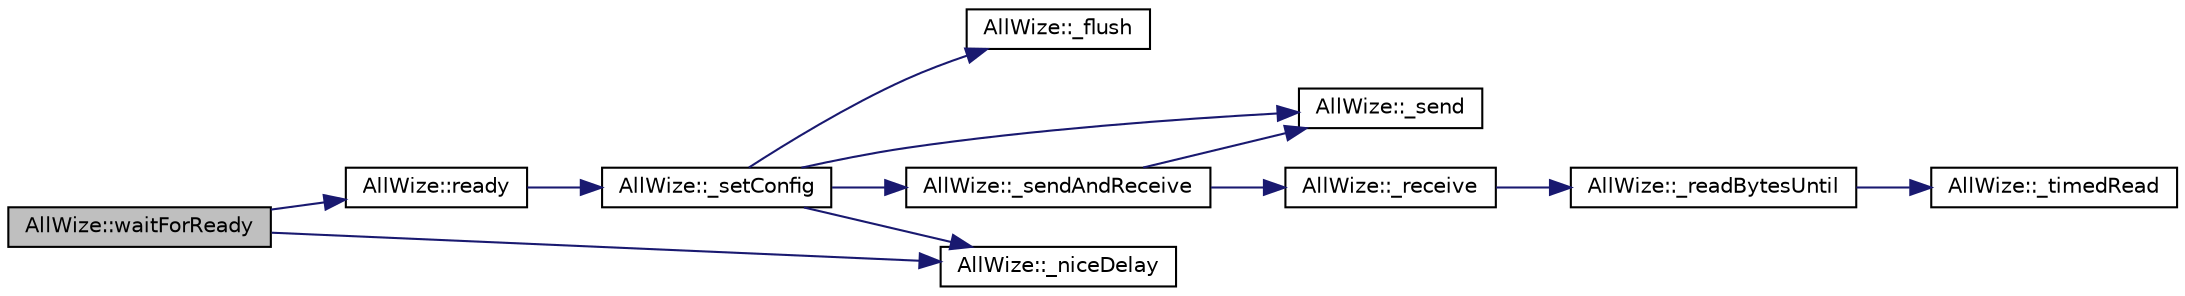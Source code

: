 digraph "AllWize::waitForReady"
{
  edge [fontname="Helvetica",fontsize="10",labelfontname="Helvetica",labelfontsize="10"];
  node [fontname="Helvetica",fontsize="10",shape=record];
  rankdir="LR";
  Node1707 [label="AllWize::waitForReady",height=0.2,width=0.4,color="black", fillcolor="grey75", style="filled", fontcolor="black"];
  Node1707 -> Node1708 [color="midnightblue",fontsize="10",style="solid",fontname="Helvetica"];
  Node1708 [label="AllWize::ready",height=0.2,width=0.4,color="black", fillcolor="white", style="filled",URL="$classAllWize.html#abc11db103b75ef6cf585c18cca13142c",tooltip="Test whether the radio module is ready or not. "];
  Node1708 -> Node1709 [color="midnightblue",fontsize="10",style="solid",fontname="Helvetica"];
  Node1709 [label="AllWize::_setConfig",height=0.2,width=0.4,color="black", fillcolor="white", style="filled",URL="$classAllWize.html#a493af0599b973f713192b175000264e6",tooltip="Sets or unsets config mode. "];
  Node1709 -> Node1710 [color="midnightblue",fontsize="10",style="solid",fontname="Helvetica"];
  Node1710 [label="AllWize::_flush",height=0.2,width=0.4,color="black", fillcolor="white", style="filled",URL="$classAllWize.html#ace21941ce1a1174ef567c1a269ebf551",tooltip="Flushes the serial line to the module. "];
  Node1709 -> Node1711 [color="midnightblue",fontsize="10",style="solid",fontname="Helvetica"];
  Node1711 [label="AllWize::_sendAndReceive",height=0.2,width=0.4,color="black", fillcolor="white", style="filled",URL="$classAllWize.html#af4c575f742b3c2a837058846b83fbfe1",tooltip="Sends a binary buffer and waits for response. Returns the number of bytes received and stored in the ..."];
  Node1711 -> Node1712 [color="midnightblue",fontsize="10",style="solid",fontname="Helvetica"];
  Node1712 [label="AllWize::_send",height=0.2,width=0.4,color="black", fillcolor="white", style="filled",URL="$classAllWize.html#ac194cac5fd63b864ef567fb7a51a2ac9",tooltip="Sends a binary buffer to the module UART. Returns the number of bytes actually sent. "];
  Node1711 -> Node1713 [color="midnightblue",fontsize="10",style="solid",fontname="Helvetica"];
  Node1713 [label="AllWize::_receive",height=0.2,width=0.4,color="black", fillcolor="white", style="filled",URL="$classAllWize.html#a197c8bd0c47789acefd4e360ca697feb",tooltip="Listens to incoming data from the module until timeout or END_OF_RESPONSE. "];
  Node1713 -> Node1714 [color="midnightblue",fontsize="10",style="solid",fontname="Helvetica"];
  Node1714 [label="AllWize::_readBytesUntil",height=0.2,width=0.4,color="black", fillcolor="white", style="filled",URL="$classAllWize.html#a3cdbc480293b0e3c24107c549b485d5c",tooltip="Reads the stream buffer up to a certain char or times out. "];
  Node1714 -> Node1715 [color="midnightblue",fontsize="10",style="solid",fontname="Helvetica"];
  Node1715 [label="AllWize::_timedRead",height=0.2,width=0.4,color="black", fillcolor="white", style="filled",URL="$classAllWize.html#ac33ba05cebc3de22babb477922a07eaf",tooltip="Reads a byte from the stream with a timeout. "];
  Node1709 -> Node1712 [color="midnightblue",fontsize="10",style="solid",fontname="Helvetica"];
  Node1709 -> Node1716 [color="midnightblue",fontsize="10",style="solid",fontname="Helvetica"];
  Node1716 [label="AllWize::_niceDelay",height=0.2,width=0.4,color="black", fillcolor="white", style="filled",URL="$classAllWize.html#afeed45d2a47e184092d6dcd64c22fb72",tooltip="Does a non-blocking delay. "];
  Node1707 -> Node1716 [color="midnightblue",fontsize="10",style="solid",fontname="Helvetica"];
}
